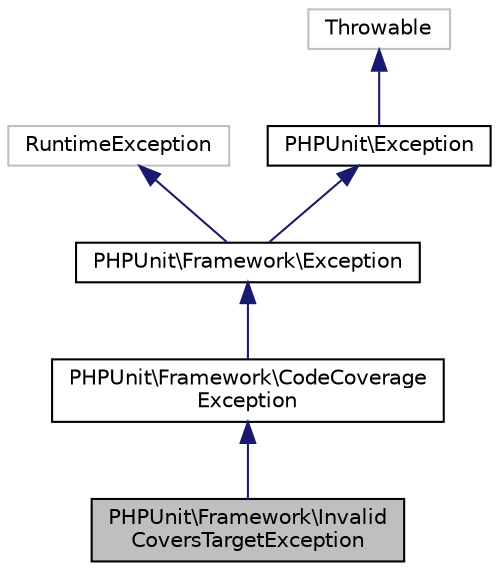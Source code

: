 digraph "PHPUnit\Framework\InvalidCoversTargetException"
{
  edge [fontname="Helvetica",fontsize="10",labelfontname="Helvetica",labelfontsize="10"];
  node [fontname="Helvetica",fontsize="10",shape=record];
  Node6 [label="PHPUnit\\Framework\\Invalid\lCoversTargetException",height=0.2,width=0.4,color="black", fillcolor="grey75", style="filled", fontcolor="black"];
  Node7 -> Node6 [dir="back",color="midnightblue",fontsize="10",style="solid",fontname="Helvetica"];
  Node7 [label="PHPUnit\\Framework\\CodeCoverage\lException",height=0.2,width=0.4,color="black", fillcolor="white", style="filled",URL="$classPHPUnit_1_1Framework_1_1CodeCoverageException.html"];
  Node8 -> Node7 [dir="back",color="midnightblue",fontsize="10",style="solid",fontname="Helvetica"];
  Node8 [label="PHPUnit\\Framework\\Exception",height=0.2,width=0.4,color="black", fillcolor="white", style="filled",URL="$classPHPUnit_1_1Framework_1_1Exception.html"];
  Node9 -> Node8 [dir="back",color="midnightblue",fontsize="10",style="solid",fontname="Helvetica"];
  Node9 [label="RuntimeException",height=0.2,width=0.4,color="grey75", fillcolor="white", style="filled"];
  Node10 -> Node8 [dir="back",color="midnightblue",fontsize="10",style="solid",fontname="Helvetica"];
  Node10 [label="PHPUnit\\Exception",height=0.2,width=0.4,color="black", fillcolor="white", style="filled",URL="$interfacePHPUnit_1_1Exception.html"];
  Node11 -> Node10 [dir="back",color="midnightblue",fontsize="10",style="solid",fontname="Helvetica"];
  Node11 [label="Throwable",height=0.2,width=0.4,color="grey75", fillcolor="white", style="filled"];
}
